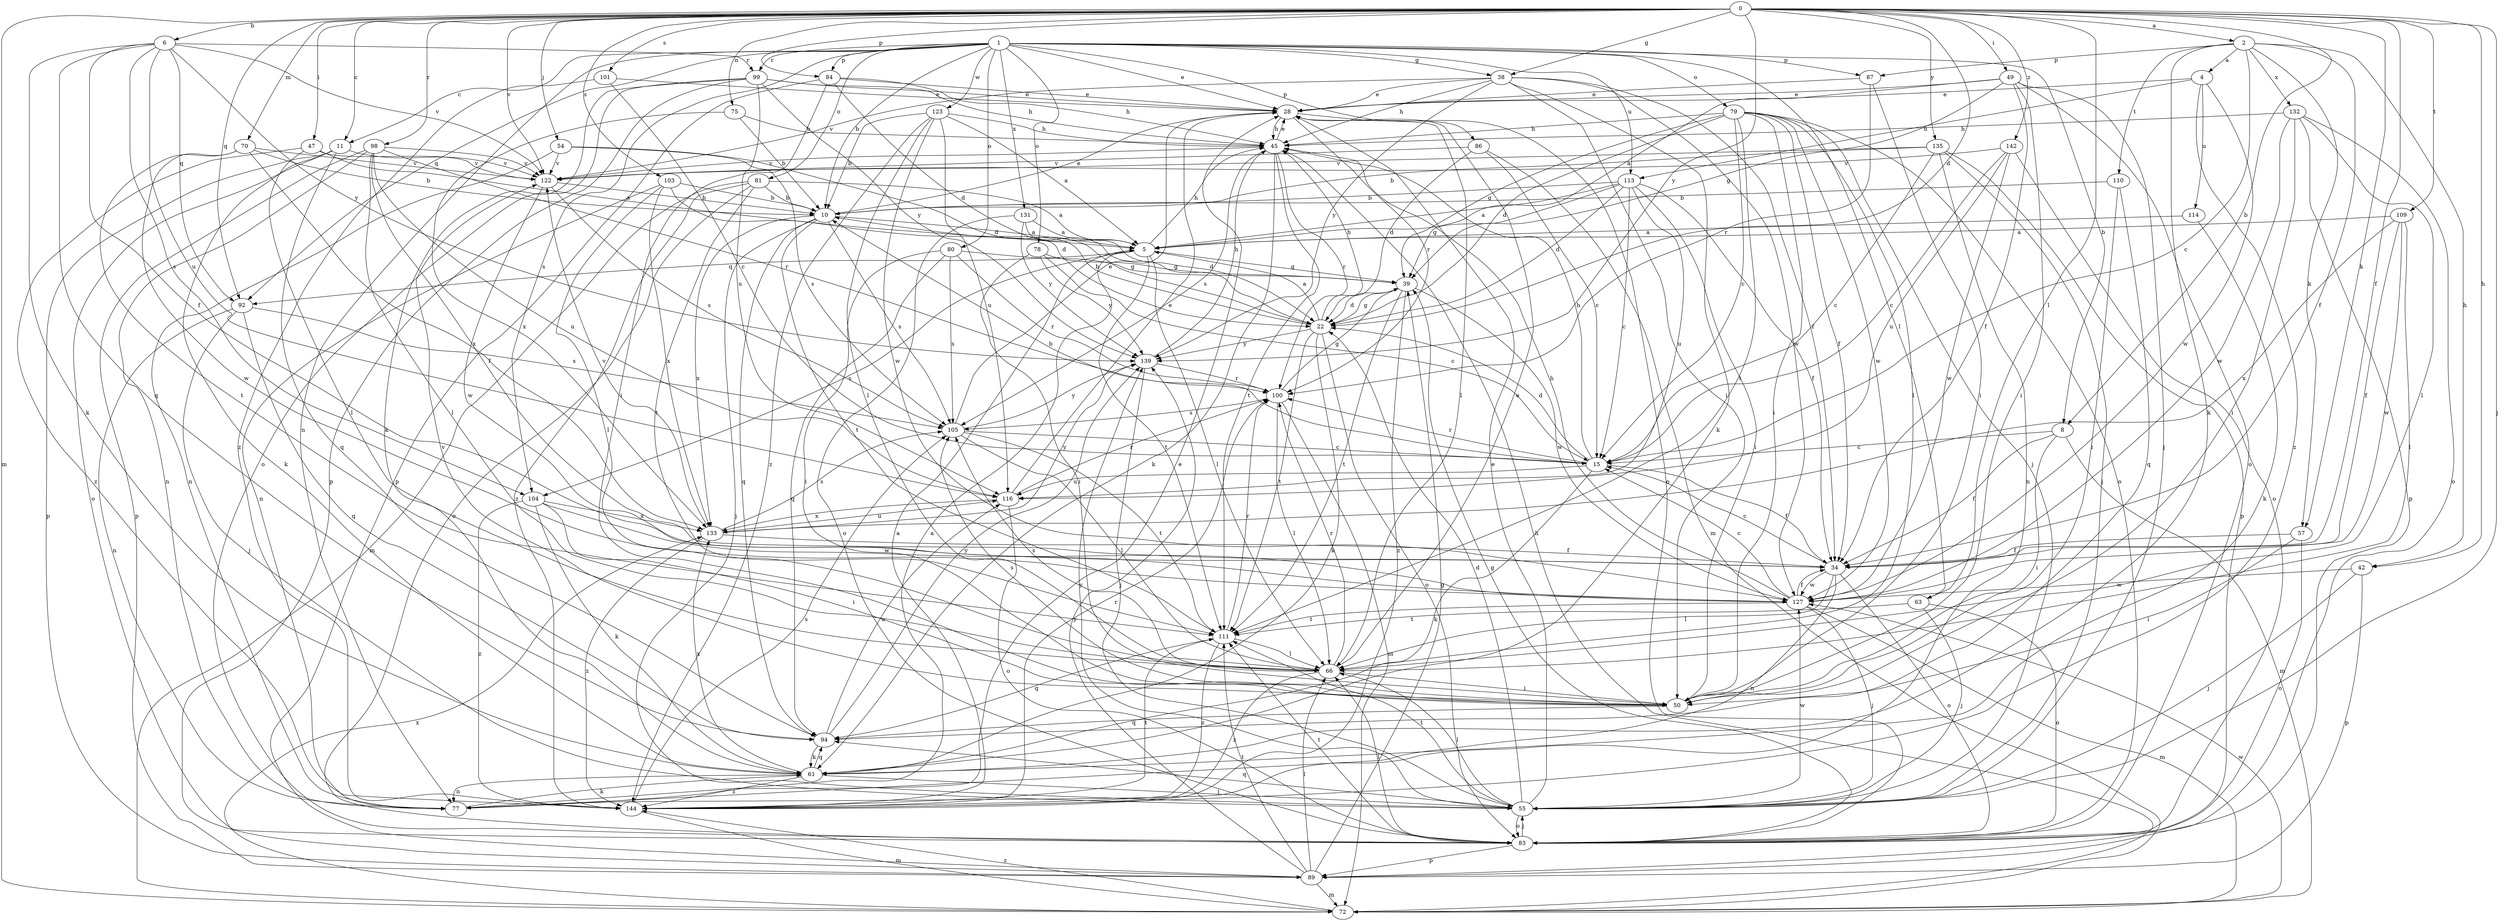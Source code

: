 strict digraph  {
0;
1;
2;
4;
5;
6;
8;
10;
11;
15;
22;
28;
34;
38;
39;
42;
45;
47;
49;
50;
54;
55;
57;
61;
63;
66;
70;
72;
75;
77;
78;
79;
80;
81;
83;
84;
86;
87;
89;
92;
94;
98;
99;
100;
101;
103;
104;
105;
109;
110;
111;
113;
114;
116;
122;
123;
127;
131;
132;
133;
135;
139;
142;
144;
0 -> 2  [label=a];
0 -> 6  [label=b];
0 -> 8  [label=b];
0 -> 11  [label=c];
0 -> 22  [label=d];
0 -> 34  [label=f];
0 -> 38  [label=g];
0 -> 42  [label=h];
0 -> 47  [label=i];
0 -> 49  [label=i];
0 -> 54  [label=j];
0 -> 55  [label=j];
0 -> 57  [label=k];
0 -> 63  [label=l];
0 -> 70  [label=m];
0 -> 72  [label=m];
0 -> 75  [label=n];
0 -> 84  [label=p];
0 -> 92  [label=q];
0 -> 98  [label=r];
0 -> 101  [label=s];
0 -> 103  [label=s];
0 -> 109  [label=t];
0 -> 122  [label=v];
0 -> 135  [label=y];
0 -> 139  [label=y];
0 -> 142  [label=z];
1 -> 8  [label=b];
1 -> 10  [label=b];
1 -> 11  [label=c];
1 -> 28  [label=e];
1 -> 38  [label=g];
1 -> 63  [label=l];
1 -> 77  [label=n];
1 -> 78  [label=o];
1 -> 79  [label=o];
1 -> 80  [label=o];
1 -> 81  [label=o];
1 -> 84  [label=p];
1 -> 86  [label=p];
1 -> 87  [label=p];
1 -> 92  [label=q];
1 -> 99  [label=r];
1 -> 104  [label=s];
1 -> 113  [label=u];
1 -> 123  [label=w];
1 -> 131  [label=x];
2 -> 4  [label=a];
2 -> 15  [label=c];
2 -> 34  [label=f];
2 -> 42  [label=h];
2 -> 57  [label=k];
2 -> 61  [label=k];
2 -> 87  [label=p];
2 -> 110  [label=t];
2 -> 132  [label=x];
4 -> 28  [label=e];
4 -> 113  [label=u];
4 -> 114  [label=u];
4 -> 127  [label=w];
4 -> 144  [label=z];
5 -> 39  [label=g];
5 -> 45  [label=h];
5 -> 66  [label=l];
5 -> 92  [label=q];
5 -> 104  [label=s];
5 -> 111  [label=t];
6 -> 34  [label=f];
6 -> 61  [label=k];
6 -> 92  [label=q];
6 -> 94  [label=q];
6 -> 99  [label=r];
6 -> 104  [label=s];
6 -> 116  [label=u];
6 -> 122  [label=v];
6 -> 139  [label=y];
8 -> 15  [label=c];
8 -> 34  [label=f];
8 -> 50  [label=i];
8 -> 72  [label=m];
10 -> 5  [label=a];
10 -> 28  [label=e];
10 -> 55  [label=j];
10 -> 94  [label=q];
10 -> 105  [label=s];
10 -> 111  [label=t];
10 -> 133  [label=x];
11 -> 61  [label=k];
11 -> 83  [label=o];
11 -> 89  [label=p];
11 -> 94  [label=q];
11 -> 122  [label=v];
15 -> 10  [label=b];
15 -> 22  [label=d];
15 -> 34  [label=f];
15 -> 45  [label=h];
15 -> 61  [label=k];
15 -> 100  [label=r];
15 -> 116  [label=u];
22 -> 5  [label=a];
22 -> 10  [label=b];
22 -> 39  [label=g];
22 -> 45  [label=h];
22 -> 61  [label=k];
22 -> 83  [label=o];
22 -> 111  [label=t];
22 -> 139  [label=y];
28 -> 45  [label=h];
28 -> 66  [label=l];
28 -> 83  [label=o];
28 -> 100  [label=r];
34 -> 15  [label=c];
34 -> 66  [label=l];
34 -> 77  [label=n];
34 -> 83  [label=o];
34 -> 127  [label=w];
38 -> 28  [label=e];
38 -> 34  [label=f];
38 -> 45  [label=h];
38 -> 50  [label=i];
38 -> 61  [label=k];
38 -> 122  [label=v];
38 -> 127  [label=w];
38 -> 139  [label=y];
39 -> 22  [label=d];
39 -> 111  [label=t];
39 -> 127  [label=w];
39 -> 144  [label=z];
42 -> 55  [label=j];
42 -> 89  [label=p];
42 -> 127  [label=w];
45 -> 28  [label=e];
45 -> 61  [label=k];
45 -> 100  [label=r];
45 -> 105  [label=s];
45 -> 111  [label=t];
45 -> 122  [label=v];
47 -> 5  [label=a];
47 -> 66  [label=l];
47 -> 122  [label=v];
47 -> 144  [label=z];
49 -> 5  [label=a];
49 -> 28  [label=e];
49 -> 34  [label=f];
49 -> 39  [label=g];
49 -> 50  [label=i];
49 -> 55  [label=j];
49 -> 83  [label=o];
50 -> 94  [label=q];
50 -> 105  [label=s];
50 -> 122  [label=v];
54 -> 22  [label=d];
54 -> 77  [label=n];
54 -> 105  [label=s];
54 -> 122  [label=v];
55 -> 22  [label=d];
55 -> 28  [label=e];
55 -> 66  [label=l];
55 -> 83  [label=o];
55 -> 94  [label=q];
55 -> 111  [label=t];
55 -> 127  [label=w];
55 -> 139  [label=y];
57 -> 34  [label=f];
57 -> 50  [label=i];
57 -> 83  [label=o];
61 -> 55  [label=j];
61 -> 77  [label=n];
61 -> 94  [label=q];
61 -> 133  [label=x];
61 -> 144  [label=z];
63 -> 55  [label=j];
63 -> 83  [label=o];
63 -> 111  [label=t];
66 -> 28  [label=e];
66 -> 50  [label=i];
66 -> 100  [label=r];
66 -> 105  [label=s];
66 -> 144  [label=z];
70 -> 10  [label=b];
70 -> 111  [label=t];
70 -> 122  [label=v];
70 -> 127  [label=w];
70 -> 133  [label=x];
72 -> 45  [label=h];
72 -> 127  [label=w];
72 -> 133  [label=x];
72 -> 144  [label=z];
75 -> 10  [label=b];
75 -> 45  [label=h];
75 -> 133  [label=x];
77 -> 5  [label=a];
77 -> 28  [label=e];
77 -> 61  [label=k];
78 -> 15  [label=c];
78 -> 39  [label=g];
78 -> 50  [label=i];
78 -> 139  [label=y];
79 -> 15  [label=c];
79 -> 22  [label=d];
79 -> 34  [label=f];
79 -> 39  [label=g];
79 -> 45  [label=h];
79 -> 50  [label=i];
79 -> 55  [label=j];
79 -> 66  [label=l];
79 -> 83  [label=o];
79 -> 111  [label=t];
79 -> 127  [label=w];
80 -> 39  [label=g];
80 -> 50  [label=i];
80 -> 94  [label=q];
80 -> 100  [label=r];
80 -> 105  [label=s];
81 -> 5  [label=a];
81 -> 10  [label=b];
81 -> 72  [label=m];
81 -> 83  [label=o];
81 -> 111  [label=t];
81 -> 144  [label=z];
83 -> 39  [label=g];
83 -> 55  [label=j];
83 -> 66  [label=l];
83 -> 89  [label=p];
83 -> 111  [label=t];
84 -> 22  [label=d];
84 -> 28  [label=e];
84 -> 45  [label=h];
84 -> 50  [label=i];
84 -> 89  [label=p];
86 -> 15  [label=c];
86 -> 22  [label=d];
86 -> 72  [label=m];
86 -> 122  [label=v];
87 -> 28  [label=e];
87 -> 50  [label=i];
87 -> 100  [label=r];
89 -> 39  [label=g];
89 -> 66  [label=l];
89 -> 72  [label=m];
89 -> 111  [label=t];
89 -> 139  [label=y];
92 -> 55  [label=j];
92 -> 77  [label=n];
92 -> 94  [label=q];
92 -> 105  [label=s];
94 -> 61  [label=k];
94 -> 116  [label=u];
94 -> 139  [label=y];
98 -> 34  [label=f];
98 -> 66  [label=l];
98 -> 77  [label=n];
98 -> 89  [label=p];
98 -> 100  [label=r];
98 -> 116  [label=u];
98 -> 122  [label=v];
99 -> 28  [label=e];
99 -> 45  [label=h];
99 -> 61  [label=k];
99 -> 83  [label=o];
99 -> 89  [label=p];
99 -> 116  [label=u];
99 -> 139  [label=y];
100 -> 39  [label=g];
100 -> 66  [label=l];
100 -> 72  [label=m];
100 -> 105  [label=s];
101 -> 15  [label=c];
101 -> 28  [label=e];
101 -> 144  [label=z];
103 -> 10  [label=b];
103 -> 22  [label=d];
103 -> 66  [label=l];
103 -> 77  [label=n];
103 -> 133  [label=x];
104 -> 50  [label=i];
104 -> 61  [label=k];
104 -> 127  [label=w];
104 -> 133  [label=x];
104 -> 144  [label=z];
105 -> 15  [label=c];
105 -> 28  [label=e];
105 -> 66  [label=l];
105 -> 111  [label=t];
105 -> 139  [label=y];
109 -> 5  [label=a];
109 -> 34  [label=f];
109 -> 66  [label=l];
109 -> 127  [label=w];
109 -> 133  [label=x];
110 -> 10  [label=b];
110 -> 50  [label=i];
110 -> 94  [label=q];
111 -> 66  [label=l];
111 -> 94  [label=q];
111 -> 100  [label=r];
111 -> 144  [label=z];
113 -> 5  [label=a];
113 -> 10  [label=b];
113 -> 15  [label=c];
113 -> 22  [label=d];
113 -> 34  [label=f];
113 -> 39  [label=g];
113 -> 50  [label=i];
113 -> 116  [label=u];
114 -> 5  [label=a];
114 -> 61  [label=k];
116 -> 28  [label=e];
116 -> 83  [label=o];
116 -> 100  [label=r];
116 -> 133  [label=x];
122 -> 10  [label=b];
122 -> 105  [label=s];
122 -> 127  [label=w];
123 -> 5  [label=a];
123 -> 10  [label=b];
123 -> 45  [label=h];
123 -> 66  [label=l];
123 -> 116  [label=u];
123 -> 127  [label=w];
123 -> 144  [label=z];
127 -> 15  [label=c];
127 -> 34  [label=f];
127 -> 45  [label=h];
127 -> 55  [label=j];
127 -> 72  [label=m];
127 -> 111  [label=t];
131 -> 5  [label=a];
131 -> 22  [label=d];
131 -> 83  [label=o];
131 -> 139  [label=y];
132 -> 45  [label=h];
132 -> 50  [label=i];
132 -> 66  [label=l];
132 -> 83  [label=o];
132 -> 89  [label=p];
132 -> 127  [label=w];
133 -> 34  [label=f];
133 -> 105  [label=s];
133 -> 116  [label=u];
133 -> 122  [label=v];
133 -> 139  [label=y];
133 -> 144  [label=z];
135 -> 10  [label=b];
135 -> 15  [label=c];
135 -> 55  [label=j];
135 -> 77  [label=n];
135 -> 89  [label=p];
135 -> 122  [label=v];
139 -> 45  [label=h];
139 -> 55  [label=j];
139 -> 100  [label=r];
142 -> 15  [label=c];
142 -> 83  [label=o];
142 -> 116  [label=u];
142 -> 122  [label=v];
142 -> 127  [label=w];
144 -> 5  [label=a];
144 -> 72  [label=m];
144 -> 100  [label=r];
144 -> 105  [label=s];
144 -> 111  [label=t];
}
